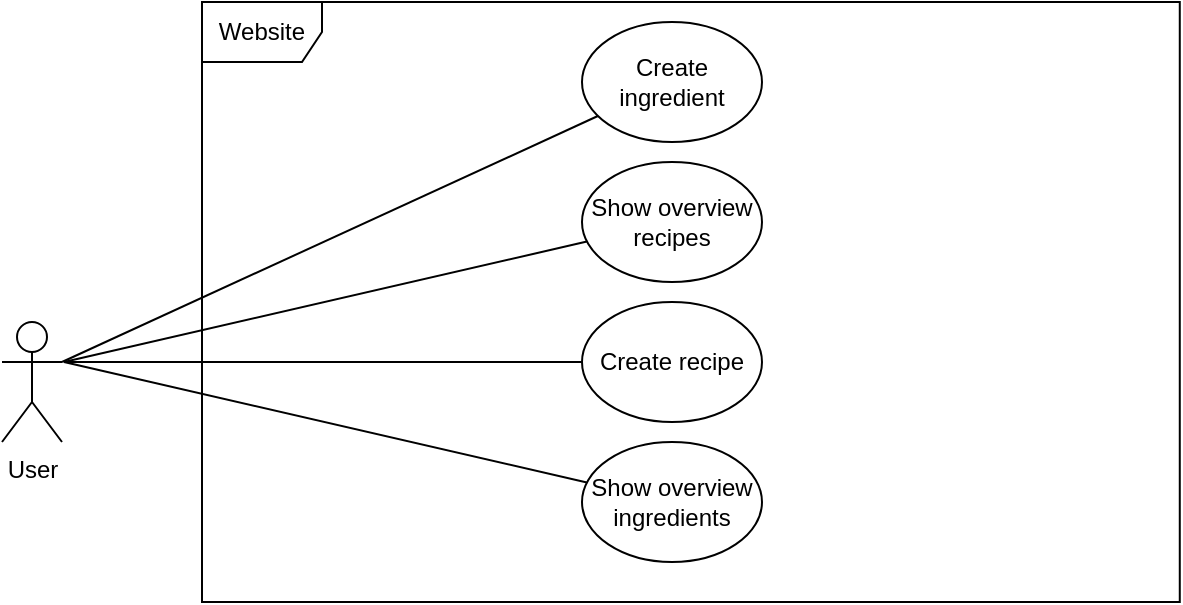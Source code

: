 <mxfile version="24.2.3" type="device">
  <diagram name="Page-1" id="ely7fSwyMPUF6U8_hn1B">
    <mxGraphModel dx="1434" dy="774" grid="1" gridSize="10" guides="1" tooltips="1" connect="1" arrows="1" fold="1" page="1" pageScale="1" pageWidth="850" pageHeight="1100" math="0" shadow="0">
      <root>
        <mxCell id="0" />
        <mxCell id="1" parent="0" />
        <mxCell id="Byl1jdUAw4kpEC6_h2Oc-1" value="User" style="shape=umlActor;verticalLabelPosition=bottom;verticalAlign=top;html=1;" parent="1" vertex="1">
          <mxGeometry x="70" y="380" width="30" height="60" as="geometry" />
        </mxCell>
        <mxCell id="Byl1jdUAw4kpEC6_h2Oc-7" value="Website" style="shape=umlFrame;whiteSpace=wrap;html=1;pointerEvents=0;" parent="1" vertex="1">
          <mxGeometry x="170" y="220" width="488.89" height="300" as="geometry" />
        </mxCell>
        <mxCell id="Byl1jdUAw4kpEC6_h2Oc-11" value="Create recipe" style="ellipse;whiteSpace=wrap;html=1;" parent="1" vertex="1">
          <mxGeometry x="360" y="370" width="90" height="60" as="geometry" />
        </mxCell>
        <mxCell id="Byl1jdUAw4kpEC6_h2Oc-12" value="Create ingredient" style="ellipse;whiteSpace=wrap;html=1;" parent="1" vertex="1">
          <mxGeometry x="360" y="230" width="90" height="60" as="geometry" />
        </mxCell>
        <mxCell id="Byl1jdUAw4kpEC6_h2Oc-13" value="Show overview ingredients" style="ellipse;whiteSpace=wrap;html=1;" parent="1" vertex="1">
          <mxGeometry x="360" y="440" width="90" height="60" as="geometry" />
        </mxCell>
        <mxCell id="Byl1jdUAw4kpEC6_h2Oc-14" value="Show overview recipes" style="ellipse;whiteSpace=wrap;html=1;" parent="1" vertex="1">
          <mxGeometry x="360" y="300" width="90" height="60" as="geometry" />
        </mxCell>
        <mxCell id="Byl1jdUAw4kpEC6_h2Oc-17" value="" style="endArrow=none;html=1;rounded=0;" parent="1" edge="1" target="Byl1jdUAw4kpEC6_h2Oc-12">
          <mxGeometry width="50" height="50" relative="1" as="geometry">
            <mxPoint x="100" y="400" as="sourcePoint" />
            <mxPoint x="359" y="268" as="targetPoint" />
          </mxGeometry>
        </mxCell>
        <mxCell id="Byl1jdUAw4kpEC6_h2Oc-18" value="" style="endArrow=none;html=1;rounded=0;" parent="1" edge="1" target="Byl1jdUAw4kpEC6_h2Oc-14">
          <mxGeometry width="50" height="50" relative="1" as="geometry">
            <mxPoint x="101" y="400" as="sourcePoint" />
            <mxPoint x="360" y="330" as="targetPoint" />
          </mxGeometry>
        </mxCell>
        <mxCell id="Byl1jdUAw4kpEC6_h2Oc-19" value="" style="endArrow=none;html=1;rounded=0;" parent="1" edge="1" target="Byl1jdUAw4kpEC6_h2Oc-11">
          <mxGeometry width="50" height="50" relative="1" as="geometry">
            <mxPoint x="101" y="400" as="sourcePoint" />
            <mxPoint x="360" y="400" as="targetPoint" />
          </mxGeometry>
        </mxCell>
        <mxCell id="Byl1jdUAw4kpEC6_h2Oc-20" value="" style="endArrow=none;html=1;rounded=0;" parent="1" edge="1" target="Byl1jdUAw4kpEC6_h2Oc-13">
          <mxGeometry width="50" height="50" relative="1" as="geometry">
            <mxPoint x="101" y="400" as="sourcePoint" />
            <mxPoint x="360" y="469.71" as="targetPoint" />
          </mxGeometry>
        </mxCell>
      </root>
    </mxGraphModel>
  </diagram>
</mxfile>

